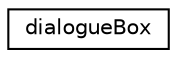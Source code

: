 digraph "Graphical Class Hierarchy"
{
 // LATEX_PDF_SIZE
  edge [fontname="Helvetica",fontsize="10",labelfontname="Helvetica",labelfontsize="10"];
  node [fontname="Helvetica",fontsize="10",shape=record];
  rankdir="LR";
  Node0 [label="dialogueBox",height=0.2,width=0.4,color="black", fillcolor="white", style="filled",URL="$classdialogue_box.html",tooltip="Component box that gets sent text files and reads them."];
}
